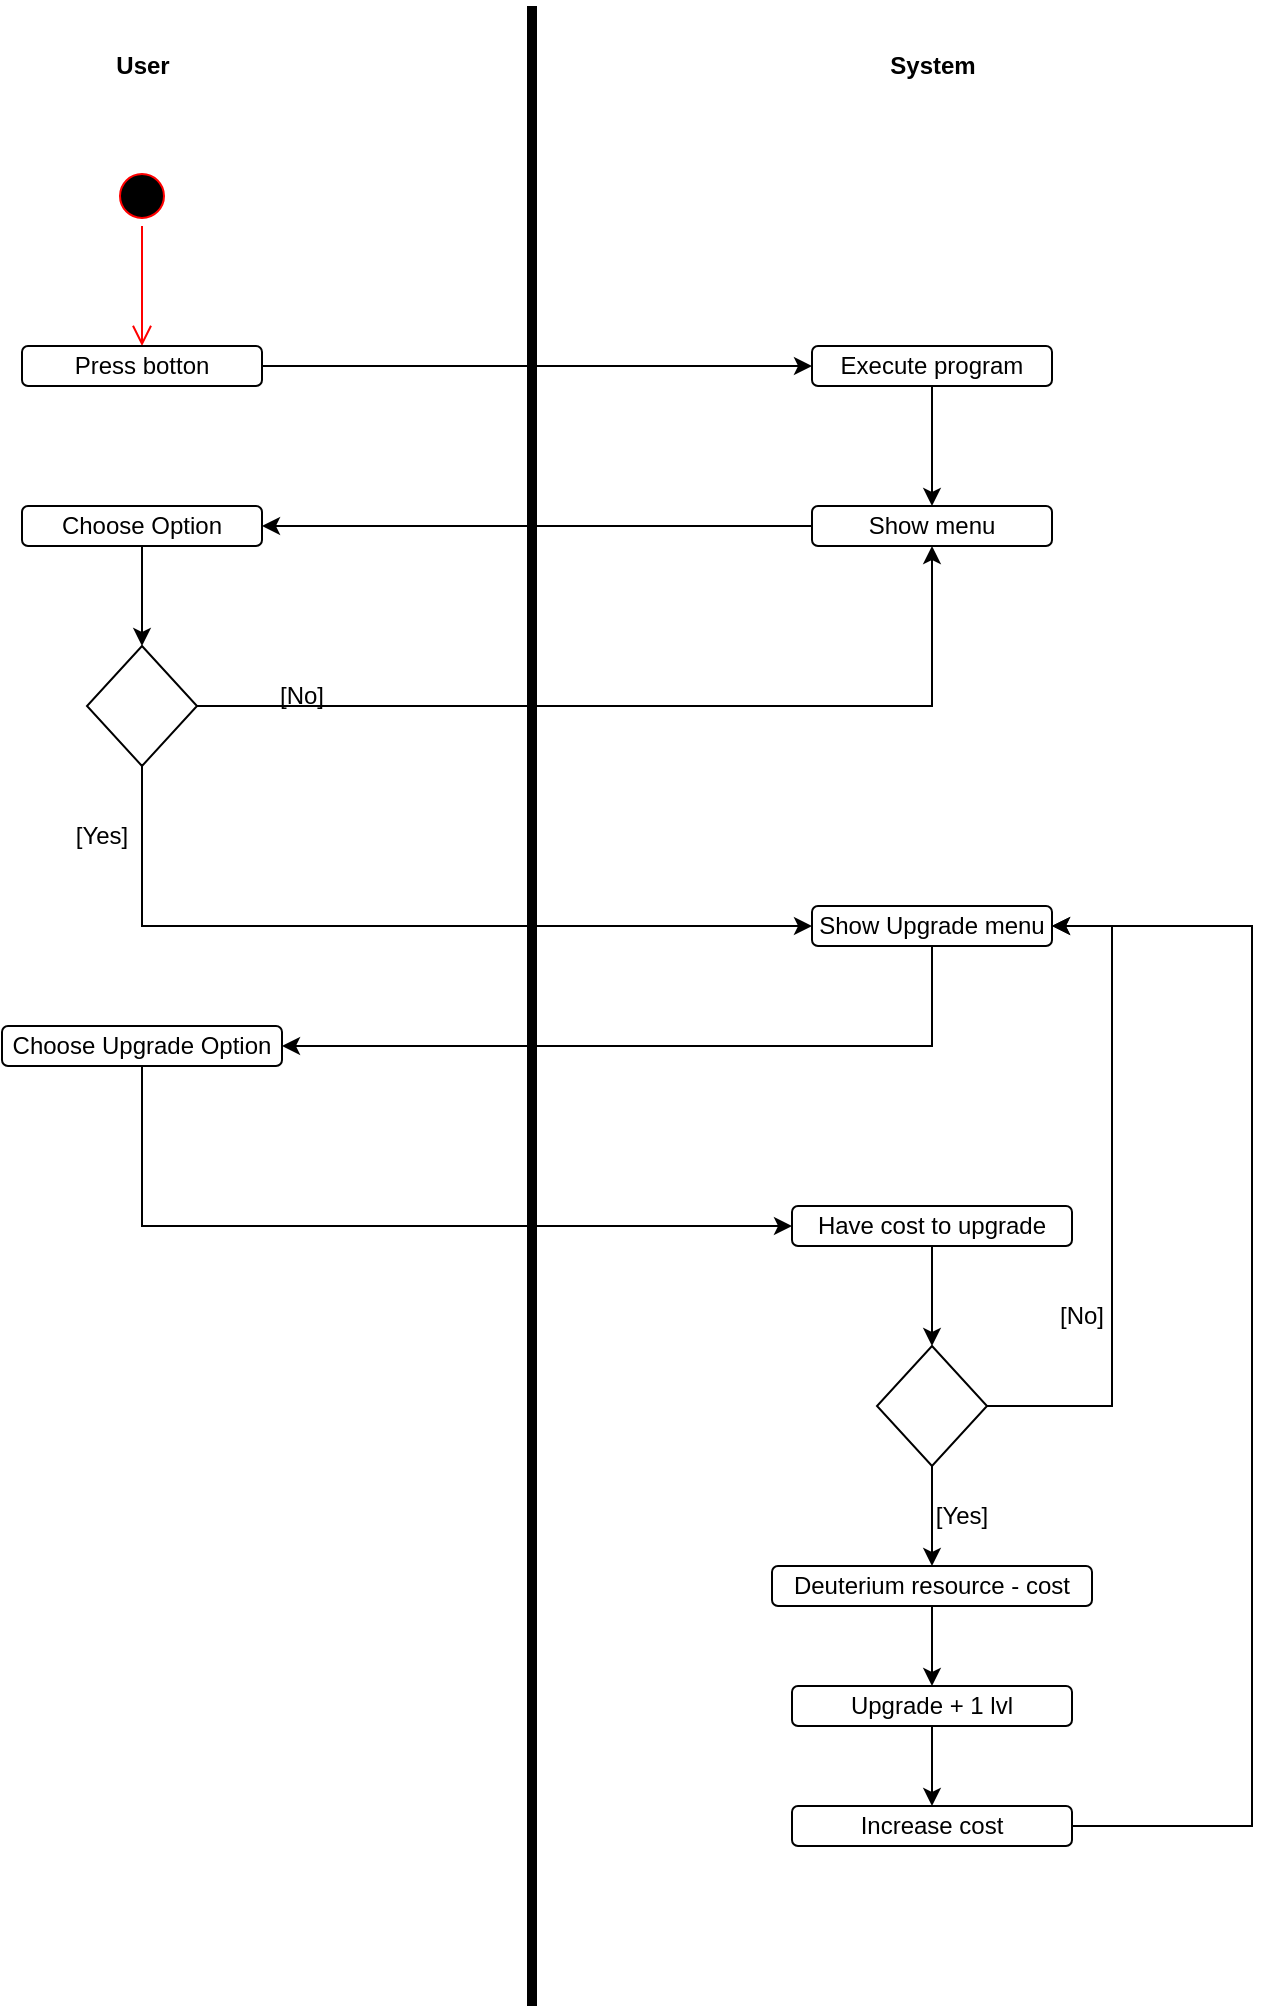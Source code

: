 <mxfile version="18.0.2" type="device"><diagram id="R0LTwF3QoU8q_3BPVLuM" name="Page-1"><mxGraphModel dx="981" dy="515" grid="1" gridSize="10" guides="1" tooltips="1" connect="1" arrows="1" fold="1" page="1" pageScale="1" pageWidth="827" pageHeight="1169" math="0" shadow="0"><root><mxCell id="0"/><mxCell id="1" parent="0"/><mxCell id="nV2s0oYo6GZ7Bo3WkzMd-1" value="" style="ellipse;html=1;shape=startState;fillColor=#000000;strokeColor=#ff0000;" vertex="1" parent="1"><mxGeometry x="190" y="120" width="30" height="30" as="geometry"/></mxCell><mxCell id="nV2s0oYo6GZ7Bo3WkzMd-2" value="" style="edgeStyle=orthogonalEdgeStyle;html=1;verticalAlign=bottom;endArrow=open;endSize=8;strokeColor=#ff0000;rounded=0;" edge="1" source="nV2s0oYo6GZ7Bo3WkzMd-1" parent="1" target="nV2s0oYo6GZ7Bo3WkzMd-6"><mxGeometry relative="1" as="geometry"><mxPoint x="205" y="200" as="targetPoint"/></mxGeometry></mxCell><mxCell id="nV2s0oYo6GZ7Bo3WkzMd-3" value="&lt;b&gt;User&lt;/b&gt;" style="text;html=1;align=center;verticalAlign=middle;resizable=0;points=[];autosize=1;strokeColor=none;fillColor=none;" vertex="1" parent="1"><mxGeometry x="185" y="60" width="40" height="20" as="geometry"/></mxCell><mxCell id="nV2s0oYo6GZ7Bo3WkzMd-4" value="&lt;b&gt;System&lt;/b&gt;" style="text;html=1;align=center;verticalAlign=middle;resizable=0;points=[];autosize=1;strokeColor=none;fillColor=none;" vertex="1" parent="1"><mxGeometry x="570" y="60" width="60" height="20" as="geometry"/></mxCell><mxCell id="nV2s0oYo6GZ7Bo3WkzMd-5" value="" style="endArrow=none;html=1;rounded=0;strokeWidth=5;" edge="1" parent="1"><mxGeometry width="50" height="50" relative="1" as="geometry"><mxPoint x="400" y="1040" as="sourcePoint"/><mxPoint x="400" y="40" as="targetPoint"/></mxGeometry></mxCell><mxCell id="nV2s0oYo6GZ7Bo3WkzMd-10" style="edgeStyle=orthogonalEdgeStyle;rounded=0;orthogonalLoop=1;jettySize=auto;html=1;strokeWidth=1;" edge="1" parent="1" source="nV2s0oYo6GZ7Bo3WkzMd-6" target="nV2s0oYo6GZ7Bo3WkzMd-8"><mxGeometry relative="1" as="geometry"/></mxCell><mxCell id="nV2s0oYo6GZ7Bo3WkzMd-6" value="Press botton" style="rounded=1;whiteSpace=wrap;html=1;" vertex="1" parent="1"><mxGeometry x="145" y="210" width="120" height="20" as="geometry"/></mxCell><mxCell id="nV2s0oYo6GZ7Bo3WkzMd-14" style="edgeStyle=orthogonalEdgeStyle;rounded=0;orthogonalLoop=1;jettySize=auto;html=1;strokeWidth=1;" edge="1" parent="1" source="nV2s0oYo6GZ7Bo3WkzMd-7" target="nV2s0oYo6GZ7Bo3WkzMd-13"><mxGeometry relative="1" as="geometry"/></mxCell><mxCell id="nV2s0oYo6GZ7Bo3WkzMd-7" value="Choose Option " style="rounded=1;whiteSpace=wrap;html=1;" vertex="1" parent="1"><mxGeometry x="145" y="290" width="120" height="20" as="geometry"/></mxCell><mxCell id="nV2s0oYo6GZ7Bo3WkzMd-11" style="edgeStyle=orthogonalEdgeStyle;rounded=0;orthogonalLoop=1;jettySize=auto;html=1;strokeWidth=1;" edge="1" parent="1" source="nV2s0oYo6GZ7Bo3WkzMd-8" target="nV2s0oYo6GZ7Bo3WkzMd-9"><mxGeometry relative="1" as="geometry"/></mxCell><mxCell id="nV2s0oYo6GZ7Bo3WkzMd-8" value="Execute program" style="rounded=1;whiteSpace=wrap;html=1;" vertex="1" parent="1"><mxGeometry x="540" y="210" width="120" height="20" as="geometry"/></mxCell><mxCell id="nV2s0oYo6GZ7Bo3WkzMd-12" style="edgeStyle=orthogonalEdgeStyle;rounded=0;orthogonalLoop=1;jettySize=auto;html=1;strokeWidth=1;" edge="1" parent="1" source="nV2s0oYo6GZ7Bo3WkzMd-9" target="nV2s0oYo6GZ7Bo3WkzMd-7"><mxGeometry relative="1" as="geometry"/></mxCell><mxCell id="nV2s0oYo6GZ7Bo3WkzMd-9" value="Show menu" style="rounded=1;whiteSpace=wrap;html=1;" vertex="1" parent="1"><mxGeometry x="540" y="290" width="120" height="20" as="geometry"/></mxCell><mxCell id="nV2s0oYo6GZ7Bo3WkzMd-15" style="edgeStyle=orthogonalEdgeStyle;rounded=0;orthogonalLoop=1;jettySize=auto;html=1;strokeWidth=1;" edge="1" parent="1" source="nV2s0oYo6GZ7Bo3WkzMd-13" target="nV2s0oYo6GZ7Bo3WkzMd-9"><mxGeometry relative="1" as="geometry"/></mxCell><mxCell id="nV2s0oYo6GZ7Bo3WkzMd-18" style="edgeStyle=orthogonalEdgeStyle;rounded=0;orthogonalLoop=1;jettySize=auto;html=1;strokeWidth=1;" edge="1" parent="1" source="nV2s0oYo6GZ7Bo3WkzMd-13" target="nV2s0oYo6GZ7Bo3WkzMd-17"><mxGeometry relative="1" as="geometry"><Array as="points"><mxPoint x="205" y="500"/></Array></mxGeometry></mxCell><mxCell id="nV2s0oYo6GZ7Bo3WkzMd-13" value="" style="rhombus;whiteSpace=wrap;html=1;" vertex="1" parent="1"><mxGeometry x="177.5" y="360" width="55" height="60" as="geometry"/></mxCell><mxCell id="nV2s0oYo6GZ7Bo3WkzMd-16" value="[No]" style="text;html=1;strokeColor=none;fillColor=none;align=center;verticalAlign=middle;whiteSpace=wrap;rounded=0;" vertex="1" parent="1"><mxGeometry x="270" y="380" width="30" height="10" as="geometry"/></mxCell><mxCell id="nV2s0oYo6GZ7Bo3WkzMd-23" style="edgeStyle=orthogonalEdgeStyle;rounded=0;orthogonalLoop=1;jettySize=auto;html=1;strokeWidth=1;" edge="1" parent="1" source="nV2s0oYo6GZ7Bo3WkzMd-17" target="nV2s0oYo6GZ7Bo3WkzMd-22"><mxGeometry relative="1" as="geometry"><Array as="points"><mxPoint x="600" y="560"/></Array></mxGeometry></mxCell><mxCell id="nV2s0oYo6GZ7Bo3WkzMd-17" value="Show Upgrade menu" style="rounded=1;whiteSpace=wrap;html=1;" vertex="1" parent="1"><mxGeometry x="540" y="490" width="120" height="20" as="geometry"/></mxCell><mxCell id="nV2s0oYo6GZ7Bo3WkzMd-19" value="[Yes]" style="text;html=1;strokeColor=none;fillColor=none;align=center;verticalAlign=middle;whiteSpace=wrap;rounded=0;" vertex="1" parent="1"><mxGeometry x="170" y="450" width="30" height="10" as="geometry"/></mxCell><mxCell id="nV2s0oYo6GZ7Bo3WkzMd-25" style="edgeStyle=orthogonalEdgeStyle;rounded=0;orthogonalLoop=1;jettySize=auto;html=1;strokeWidth=1;" edge="1" parent="1" source="nV2s0oYo6GZ7Bo3WkzMd-22" target="nV2s0oYo6GZ7Bo3WkzMd-24"><mxGeometry relative="1" as="geometry"><Array as="points"><mxPoint x="205" y="650"/></Array></mxGeometry></mxCell><mxCell id="nV2s0oYo6GZ7Bo3WkzMd-22" value="Choose Upgrade Option " style="rounded=1;whiteSpace=wrap;html=1;" vertex="1" parent="1"><mxGeometry x="135" y="550" width="140" height="20" as="geometry"/></mxCell><mxCell id="nV2s0oYo6GZ7Bo3WkzMd-27" style="edgeStyle=orthogonalEdgeStyle;rounded=0;orthogonalLoop=1;jettySize=auto;html=1;strokeWidth=1;" edge="1" parent="1" source="nV2s0oYo6GZ7Bo3WkzMd-24" target="nV2s0oYo6GZ7Bo3WkzMd-26"><mxGeometry relative="1" as="geometry"/></mxCell><mxCell id="nV2s0oYo6GZ7Bo3WkzMd-24" value="Have cost to upgrade" style="rounded=1;whiteSpace=wrap;html=1;" vertex="1" parent="1"><mxGeometry x="530" y="640" width="140" height="20" as="geometry"/></mxCell><mxCell id="nV2s0oYo6GZ7Bo3WkzMd-28" style="edgeStyle=orthogonalEdgeStyle;rounded=0;orthogonalLoop=1;jettySize=auto;html=1;strokeWidth=1;" edge="1" parent="1" source="nV2s0oYo6GZ7Bo3WkzMd-26" target="nV2s0oYo6GZ7Bo3WkzMd-17"><mxGeometry relative="1" as="geometry"><Array as="points"><mxPoint x="690" y="740"/><mxPoint x="690" y="500"/></Array></mxGeometry></mxCell><mxCell id="nV2s0oYo6GZ7Bo3WkzMd-40" style="edgeStyle=orthogonalEdgeStyle;rounded=0;orthogonalLoop=1;jettySize=auto;html=1;strokeWidth=1;" edge="1" parent="1" source="nV2s0oYo6GZ7Bo3WkzMd-26" target="nV2s0oYo6GZ7Bo3WkzMd-35"><mxGeometry relative="1" as="geometry"/></mxCell><mxCell id="nV2s0oYo6GZ7Bo3WkzMd-26" value="" style="rhombus;whiteSpace=wrap;html=1;" vertex="1" parent="1"><mxGeometry x="572.5" y="710" width="55" height="60" as="geometry"/></mxCell><mxCell id="nV2s0oYo6GZ7Bo3WkzMd-29" value="[No]" style="text;html=1;strokeColor=none;fillColor=none;align=center;verticalAlign=middle;whiteSpace=wrap;rounded=0;" vertex="1" parent="1"><mxGeometry x="660" y="690" width="30" height="10" as="geometry"/></mxCell><mxCell id="nV2s0oYo6GZ7Bo3WkzMd-39" style="edgeStyle=orthogonalEdgeStyle;rounded=0;orthogonalLoop=1;jettySize=auto;html=1;strokeWidth=1;" edge="1" parent="1" source="nV2s0oYo6GZ7Bo3WkzMd-30" target="nV2s0oYo6GZ7Bo3WkzMd-33"><mxGeometry relative="1" as="geometry"/></mxCell><mxCell id="nV2s0oYo6GZ7Bo3WkzMd-30" value="Upgrade + 1 lvl" style="rounded=1;whiteSpace=wrap;html=1;" vertex="1" parent="1"><mxGeometry x="530" y="880" width="140" height="20" as="geometry"/></mxCell><mxCell id="nV2s0oYo6GZ7Bo3WkzMd-32" value="[Yes]" style="text;html=1;strokeColor=none;fillColor=none;align=center;verticalAlign=middle;whiteSpace=wrap;rounded=0;" vertex="1" parent="1"><mxGeometry x="600" y="790" width="30" height="10" as="geometry"/></mxCell><mxCell id="nV2s0oYo6GZ7Bo3WkzMd-41" style="edgeStyle=orthogonalEdgeStyle;rounded=0;orthogonalLoop=1;jettySize=auto;html=1;strokeWidth=1;" edge="1" parent="1" source="nV2s0oYo6GZ7Bo3WkzMd-33" target="nV2s0oYo6GZ7Bo3WkzMd-17"><mxGeometry relative="1" as="geometry"><Array as="points"><mxPoint x="760" y="950"/><mxPoint x="760" y="500"/></Array></mxGeometry></mxCell><mxCell id="nV2s0oYo6GZ7Bo3WkzMd-33" value="Increase cost" style="rounded=1;whiteSpace=wrap;html=1;" vertex="1" parent="1"><mxGeometry x="530" y="940" width="140" height="20" as="geometry"/></mxCell><mxCell id="nV2s0oYo6GZ7Bo3WkzMd-38" style="edgeStyle=orthogonalEdgeStyle;rounded=0;orthogonalLoop=1;jettySize=auto;html=1;strokeWidth=1;" edge="1" parent="1" source="nV2s0oYo6GZ7Bo3WkzMd-35" target="nV2s0oYo6GZ7Bo3WkzMd-30"><mxGeometry relative="1" as="geometry"/></mxCell><mxCell id="nV2s0oYo6GZ7Bo3WkzMd-35" value="Deuterium resource - cost" style="rounded=1;whiteSpace=wrap;html=1;" vertex="1" parent="1"><mxGeometry x="520" y="820" width="160" height="20" as="geometry"/></mxCell></root></mxGraphModel></diagram></mxfile>